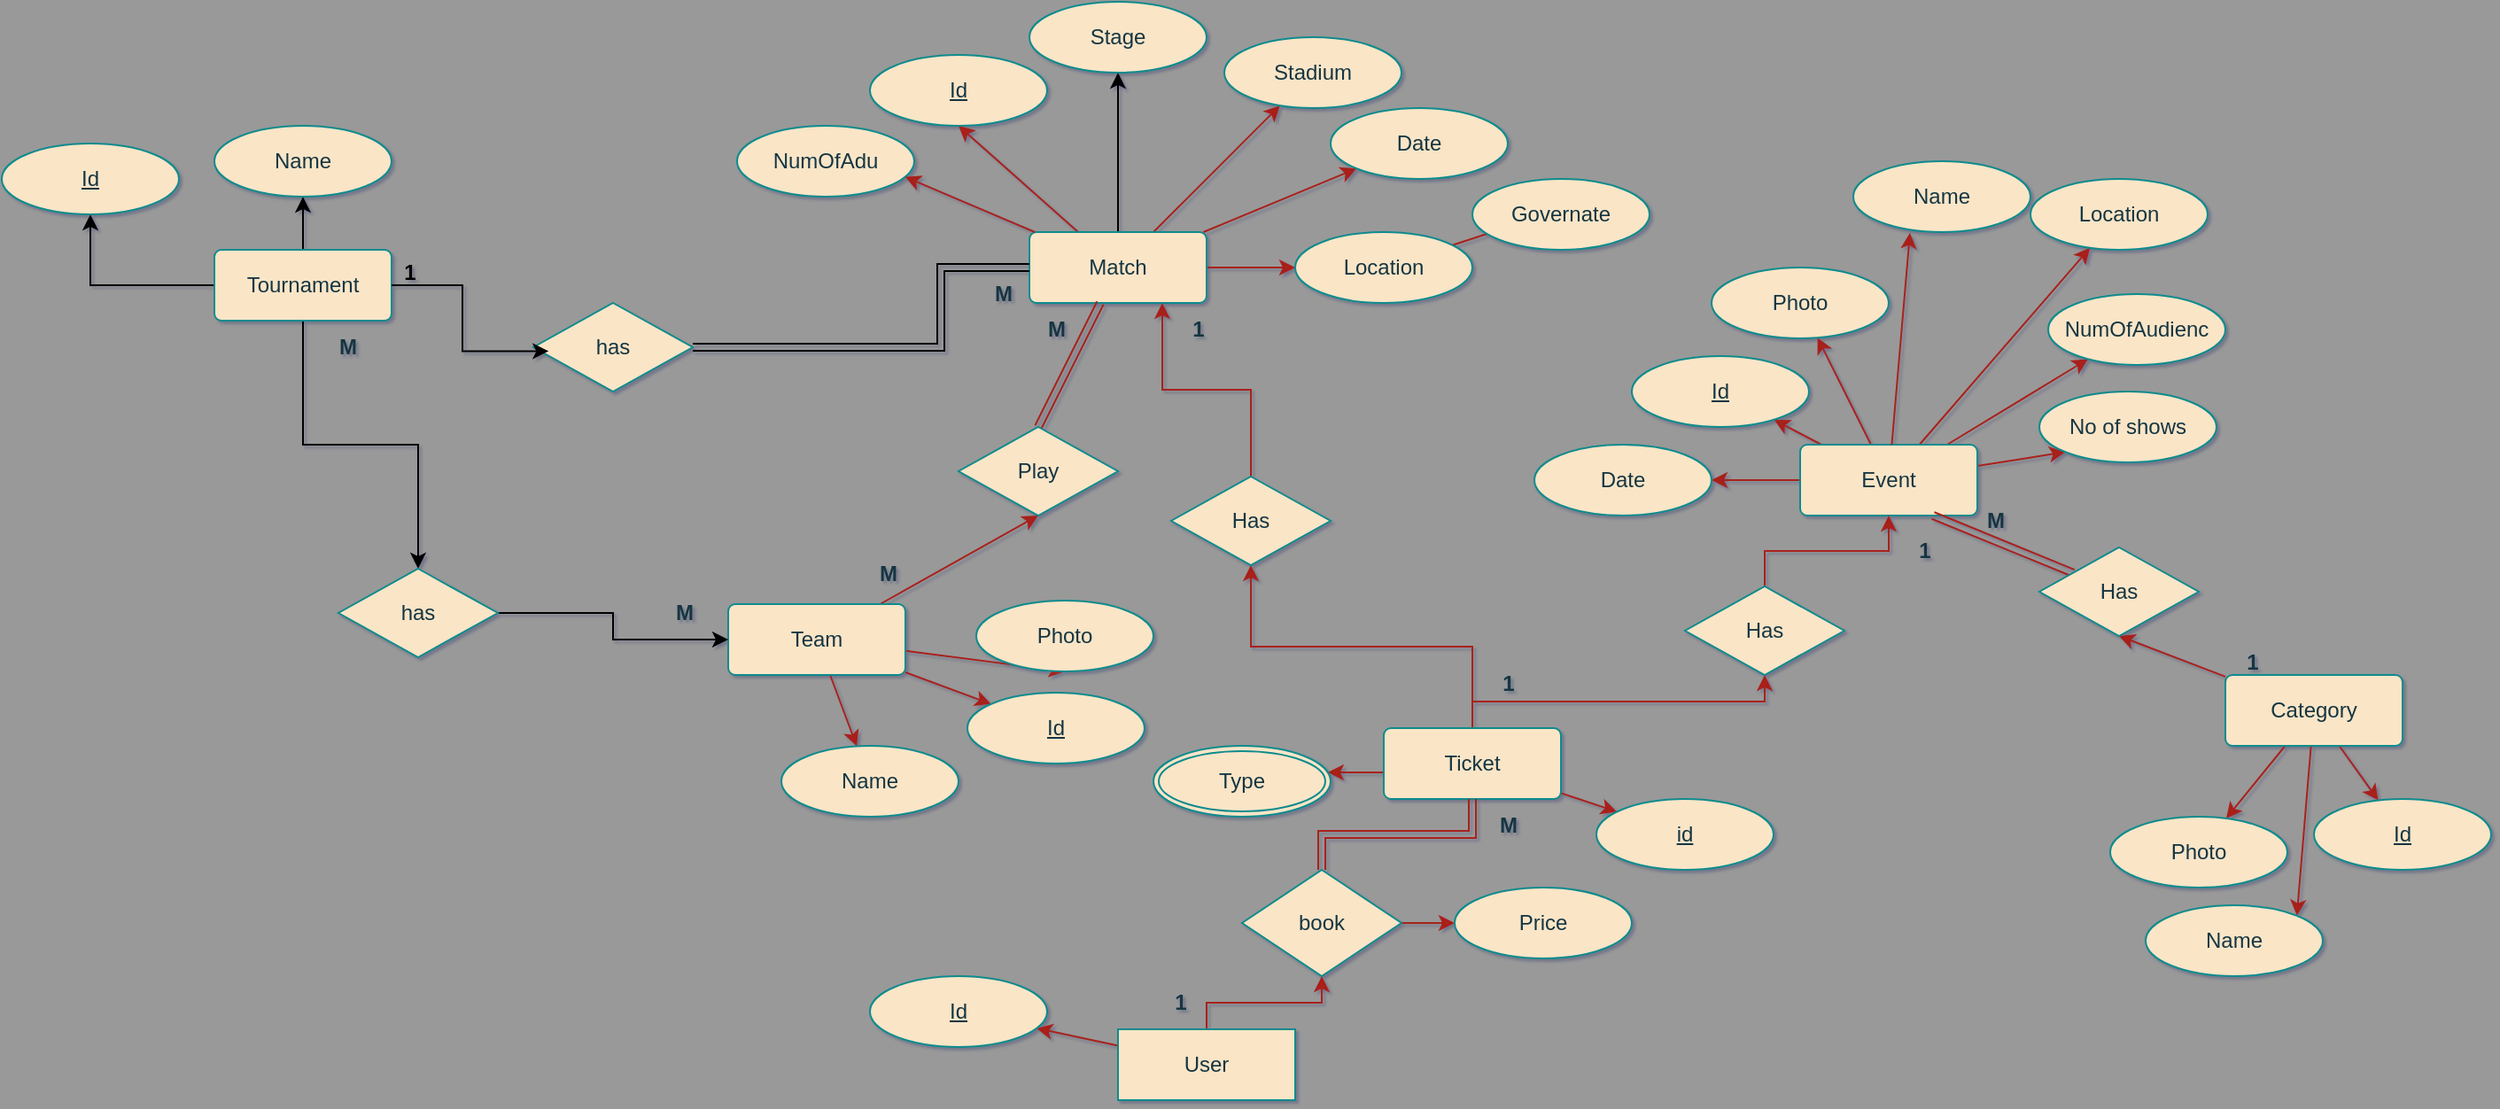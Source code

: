 <mxfile version="24.7.5">
  <diagram id="R2lEEEUBdFMjLlhIrx00" name="Page-1">
    <mxGraphModel dx="1900" dy="629" grid="1" gridSize="10" guides="1" tooltips="1" connect="1" arrows="1" fold="1" page="1" pageScale="1" pageWidth="850" pageHeight="1100" background="#999999" math="0" shadow="1" extFonts="Permanent Marker^https://fonts.googleapis.com/css?family=Permanent+Marker">
      <root>
        <mxCell id="0" />
        <mxCell id="1" parent="0" />
        <mxCell id="DTL4FMl5SA0SyeVDVaDu-17" style="rounded=0;orthogonalLoop=1;jettySize=auto;html=1;entryX=0.5;entryY=1;entryDx=0;entryDy=0;labelBackgroundColor=none;strokeColor=#A8201A;fontColor=default;" parent="1" source="DTL4FMl5SA0SyeVDVaDu-15" target="DTL4FMl5SA0SyeVDVaDu-16" edge="1">
          <mxGeometry relative="1" as="geometry" />
        </mxCell>
        <mxCell id="DTL4FMl5SA0SyeVDVaDu-21" style="edgeStyle=none;rounded=0;orthogonalLoop=1;jettySize=auto;html=1;strokeColor=#A8201A;fontColor=#143642;fillColor=#FAE5C7;" parent="1" source="DTL4FMl5SA0SyeVDVaDu-15" target="DTL4FMl5SA0SyeVDVaDu-20" edge="1">
          <mxGeometry relative="1" as="geometry" />
        </mxCell>
        <mxCell id="DTL4FMl5SA0SyeVDVaDu-25" style="edgeStyle=none;rounded=0;orthogonalLoop=1;jettySize=auto;html=1;entryX=0;entryY=1;entryDx=0;entryDy=0;strokeColor=#A8201A;fontColor=#143642;fillColor=#FAE5C7;" parent="1" source="DTL4FMl5SA0SyeVDVaDu-15" target="DTL4FMl5SA0SyeVDVaDu-24" edge="1">
          <mxGeometry relative="1" as="geometry" />
        </mxCell>
        <mxCell id="DTL4FMl5SA0SyeVDVaDu-53" style="edgeStyle=none;rounded=0;orthogonalLoop=1;jettySize=auto;html=1;entryX=0;entryY=0.5;entryDx=0;entryDy=0;strokeColor=#A8201A;fontColor=#143642;fillColor=#FAE5C7;" parent="1" source="DTL4FMl5SA0SyeVDVaDu-15" target="DTL4FMl5SA0SyeVDVaDu-52" edge="1">
          <mxGeometry relative="1" as="geometry" />
        </mxCell>
        <mxCell id="25H_QaQ5d9fI0RC5Xfll-1" style="edgeStyle=orthogonalEdgeStyle;rounded=0;orthogonalLoop=1;jettySize=auto;html=1;" edge="1" parent="1" source="DTL4FMl5SA0SyeVDVaDu-15" target="DTL4FMl5SA0SyeVDVaDu-56">
          <mxGeometry relative="1" as="geometry">
            <mxPoint x="80" y="120" as="targetPoint" />
          </mxGeometry>
        </mxCell>
        <mxCell id="DTL4FMl5SA0SyeVDVaDu-15" value="Match" style="rounded=1;arcSize=10;whiteSpace=wrap;html=1;align=center;labelBackgroundColor=none;fillColor=#FAE5C7;strokeColor=#0F8B8D;fontColor=#143642;" parent="1" vertex="1">
          <mxGeometry x="30" y="170" width="100" height="40" as="geometry" />
        </mxCell>
        <mxCell id="DTL4FMl5SA0SyeVDVaDu-16" value="&lt;u&gt;Id&lt;/u&gt;" style="ellipse;whiteSpace=wrap;html=1;align=center;labelBackgroundColor=none;fillColor=#FAE5C7;strokeColor=#0F8B8D;fontColor=#143642;" parent="1" vertex="1">
          <mxGeometry x="-60" y="70" width="100" height="40" as="geometry" />
        </mxCell>
        <mxCell id="DTL4FMl5SA0SyeVDVaDu-20" value="Stadium" style="ellipse;whiteSpace=wrap;html=1;align=center;strokeColor=#0F8B8D;fontColor=#143642;fillColor=#FAE5C7;" parent="1" vertex="1">
          <mxGeometry x="140" y="60" width="100" height="40" as="geometry" />
        </mxCell>
        <mxCell id="DTL4FMl5SA0SyeVDVaDu-24" value="Date" style="ellipse;whiteSpace=wrap;html=1;align=center;strokeColor=#0F8B8D;fontColor=#143642;fillColor=#FAE5C7;" parent="1" vertex="1">
          <mxGeometry x="200" y="100" width="100" height="40" as="geometry" />
        </mxCell>
        <mxCell id="DTL4FMl5SA0SyeVDVaDu-26" value="NumOfAdu" style="ellipse;whiteSpace=wrap;html=1;align=center;strokeColor=#0F8B8D;fontColor=#143642;fillColor=#FAE5C7;" parent="1" vertex="1">
          <mxGeometry x="-135" y="110" width="100" height="40" as="geometry" />
        </mxCell>
        <mxCell id="DTL4FMl5SA0SyeVDVaDu-27" style="edgeStyle=none;rounded=0;orthogonalLoop=1;jettySize=auto;html=1;entryX=0.948;entryY=0.72;entryDx=0;entryDy=0;entryPerimeter=0;strokeColor=#A8201A;fontColor=#143642;fillColor=#FAE5C7;" parent="1" source="DTL4FMl5SA0SyeVDVaDu-15" target="DTL4FMl5SA0SyeVDVaDu-26" edge="1">
          <mxGeometry relative="1" as="geometry" />
        </mxCell>
        <mxCell id="DTL4FMl5SA0SyeVDVaDu-39" style="edgeStyle=none;rounded=0;orthogonalLoop=1;jettySize=auto;html=1;strokeColor=#A8201A;fontColor=#143642;fillColor=#FAE5C7;" parent="1" source="DTL4FMl5SA0SyeVDVaDu-37" target="DTL4FMl5SA0SyeVDVaDu-38" edge="1">
          <mxGeometry relative="1" as="geometry" />
        </mxCell>
        <mxCell id="DTL4FMl5SA0SyeVDVaDu-43" style="edgeStyle=none;rounded=0;orthogonalLoop=1;jettySize=auto;html=1;entryX=0.5;entryY=1;entryDx=0;entryDy=0;strokeColor=#A8201A;fontColor=#143642;fillColor=#FAE5C7;" parent="1" source="DTL4FMl5SA0SyeVDVaDu-37" target="DTL4FMl5SA0SyeVDVaDu-41" edge="1">
          <mxGeometry relative="1" as="geometry" />
        </mxCell>
        <mxCell id="DTL4FMl5SA0SyeVDVaDu-44" style="edgeStyle=none;rounded=0;orthogonalLoop=1;jettySize=auto;html=1;strokeColor=#A8201A;fontColor=#143642;fillColor=#FAE5C7;" parent="1" source="DTL4FMl5SA0SyeVDVaDu-37" target="DTL4FMl5SA0SyeVDVaDu-40" edge="1">
          <mxGeometry relative="1" as="geometry" />
        </mxCell>
        <mxCell id="DTL4FMl5SA0SyeVDVaDu-47" style="edgeStyle=none;rounded=0;orthogonalLoop=1;jettySize=auto;html=1;entryX=0.5;entryY=1;entryDx=0;entryDy=0;strokeColor=#A8201A;fontColor=#143642;fillColor=#FAE5C7;" parent="1" source="DTL4FMl5SA0SyeVDVaDu-37" target="DTL4FMl5SA0SyeVDVaDu-45" edge="1">
          <mxGeometry relative="1" as="geometry" />
        </mxCell>
        <mxCell id="DTL4FMl5SA0SyeVDVaDu-37" value="Team" style="rounded=1;arcSize=10;whiteSpace=wrap;html=1;align=center;strokeColor=#0F8B8D;fontColor=#143642;fillColor=#FAE5C7;" parent="1" vertex="1">
          <mxGeometry x="-140" y="380" width="100" height="40" as="geometry" />
        </mxCell>
        <mxCell id="DTL4FMl5SA0SyeVDVaDu-38" value="Id" style="ellipse;whiteSpace=wrap;html=1;align=center;fontStyle=4;strokeColor=#0F8B8D;fontColor=#143642;fillColor=#FAE5C7;" parent="1" vertex="1">
          <mxGeometry x="-5" y="430" width="100" height="40" as="geometry" />
        </mxCell>
        <mxCell id="DTL4FMl5SA0SyeVDVaDu-40" value="Name" style="ellipse;whiteSpace=wrap;html=1;align=center;strokeColor=#0F8B8D;fontColor=#143642;fillColor=#FAE5C7;" parent="1" vertex="1">
          <mxGeometry x="-110" y="460" width="100" height="40" as="geometry" />
        </mxCell>
        <mxCell id="DTL4FMl5SA0SyeVDVaDu-41" value="Photo" style="ellipse;whiteSpace=wrap;html=1;align=center;strokeColor=#0F8B8D;fontColor=#143642;fillColor=#FAE5C7;" parent="1" vertex="1">
          <mxGeometry y="378" width="100" height="40" as="geometry" />
        </mxCell>
        <mxCell id="DTL4FMl5SA0SyeVDVaDu-48" style="edgeStyle=none;rounded=0;orthogonalLoop=1;jettySize=auto;html=1;exitX=0.5;exitY=0;exitDx=0;exitDy=0;strokeColor=#A8201A;fontColor=#143642;fillColor=#FAE5C7;shape=link;" parent="1" source="DTL4FMl5SA0SyeVDVaDu-45" target="DTL4FMl5SA0SyeVDVaDu-15" edge="1">
          <mxGeometry relative="1" as="geometry" />
        </mxCell>
        <mxCell id="DTL4FMl5SA0SyeVDVaDu-45" value="Play" style="shape=rhombus;perimeter=rhombusPerimeter;whiteSpace=wrap;html=1;align=center;strokeColor=#0F8B8D;fontColor=#143642;fillColor=#FAE5C7;" parent="1" vertex="1">
          <mxGeometry x="-10" y="280" width="90" height="50" as="geometry" />
        </mxCell>
        <mxCell id="DTL4FMl5SA0SyeVDVaDu-46" style="edgeStyle=none;rounded=0;orthogonalLoop=1;jettySize=auto;html=1;exitX=1;exitY=0.5;exitDx=0;exitDy=0;strokeColor=#A8201A;fontColor=#143642;fillColor=#FAE5C7;" parent="1" source="DTL4FMl5SA0SyeVDVaDu-45" target="DTL4FMl5SA0SyeVDVaDu-45" edge="1">
          <mxGeometry relative="1" as="geometry" />
        </mxCell>
        <mxCell id="DTL4FMl5SA0SyeVDVaDu-49" value="&lt;b&gt;M&lt;/b&gt;" style="text;html=1;align=center;verticalAlign=middle;resizable=0;points=[];autosize=1;strokeColor=none;fillColor=none;fontColor=#143642;" parent="1" vertex="1">
          <mxGeometry x="30" y="210" width="30" height="30" as="geometry" />
        </mxCell>
        <mxCell id="DTL4FMl5SA0SyeVDVaDu-50" value="&lt;b&gt;M&lt;/b&gt;" style="text;html=1;align=center;verticalAlign=middle;resizable=0;points=[];autosize=1;strokeColor=none;fillColor=none;fontColor=#143642;" parent="1" vertex="1">
          <mxGeometry x="-65" y="348" width="30" height="30" as="geometry" />
        </mxCell>
        <mxCell id="DTL4FMl5SA0SyeVDVaDu-55" style="edgeStyle=none;rounded=0;orthogonalLoop=1;jettySize=auto;html=1;entryX=1;entryY=0;entryDx=0;entryDy=0;strokeColor=#A8201A;fontColor=#143642;fillColor=#FAE5C7;" parent="1" source="DTL4FMl5SA0SyeVDVaDu-52" target="DTL4FMl5SA0SyeVDVaDu-54" edge="1">
          <mxGeometry relative="1" as="geometry" />
        </mxCell>
        <mxCell id="DTL4FMl5SA0SyeVDVaDu-52" value="Location" style="ellipse;whiteSpace=wrap;html=1;align=center;strokeColor=#0F8B8D;fontColor=#143642;fillColor=#FAE5C7;" parent="1" vertex="1">
          <mxGeometry x="180" y="170" width="100" height="40" as="geometry" />
        </mxCell>
        <mxCell id="DTL4FMl5SA0SyeVDVaDu-54" value="Governate" style="ellipse;whiteSpace=wrap;html=1;align=center;strokeColor=#0F8B8D;fontColor=#143642;fillColor=#FAE5C7;" parent="1" vertex="1">
          <mxGeometry x="280" y="140" width="100" height="40" as="geometry" />
        </mxCell>
        <mxCell id="DTL4FMl5SA0SyeVDVaDu-56" value="Stage" style="ellipse;whiteSpace=wrap;html=1;align=center;strokeColor=#0F8B8D;fontColor=#143642;fillColor=#FAE5C7;" parent="1" vertex="1">
          <mxGeometry x="30" y="40" width="100" height="40" as="geometry" />
        </mxCell>
        <mxCell id="DTL4FMl5SA0SyeVDVaDu-66" style="edgeStyle=none;rounded=0;orthogonalLoop=1;jettySize=auto;html=1;strokeColor=#A8201A;fontColor=#143642;fillColor=#FAE5C7;" parent="1" source="DTL4FMl5SA0SyeVDVaDu-60" target="DTL4FMl5SA0SyeVDVaDu-65" edge="1">
          <mxGeometry relative="1" as="geometry" />
        </mxCell>
        <mxCell id="DTL4FMl5SA0SyeVDVaDu-67" style="edgeStyle=none;rounded=0;orthogonalLoop=1;jettySize=auto;html=1;strokeColor=#A8201A;fontColor=#143642;fillColor=#FAE5C7;" parent="1" source="DTL4FMl5SA0SyeVDVaDu-60" target="DTL4FMl5SA0SyeVDVaDu-61" edge="1">
          <mxGeometry relative="1" as="geometry" />
        </mxCell>
        <mxCell id="DTL4FMl5SA0SyeVDVaDu-68" style="edgeStyle=none;rounded=0;orthogonalLoop=1;jettySize=auto;html=1;entryX=1;entryY=0;entryDx=0;entryDy=0;strokeColor=#A8201A;fontColor=#143642;fillColor=#FAE5C7;" parent="1" source="DTL4FMl5SA0SyeVDVaDu-60" target="DTL4FMl5SA0SyeVDVaDu-63" edge="1">
          <mxGeometry relative="1" as="geometry" />
        </mxCell>
        <mxCell id="DTL4FMl5SA0SyeVDVaDu-82" style="edgeStyle=none;rounded=0;orthogonalLoop=1;jettySize=auto;html=1;entryX=0.5;entryY=1;entryDx=0;entryDy=0;strokeColor=#A8201A;fontColor=#143642;fillColor=#FAE5C7;" parent="1" source="DTL4FMl5SA0SyeVDVaDu-60" target="DTL4FMl5SA0SyeVDVaDu-81" edge="1">
          <mxGeometry relative="1" as="geometry" />
        </mxCell>
        <mxCell id="DTL4FMl5SA0SyeVDVaDu-60" value="Category" style="rounded=1;arcSize=10;whiteSpace=wrap;html=1;align=center;strokeColor=#0F8B8D;fontColor=#143642;fillColor=#FAE5C7;" parent="1" vertex="1">
          <mxGeometry x="705" y="420" width="100" height="40" as="geometry" />
        </mxCell>
        <mxCell id="DTL4FMl5SA0SyeVDVaDu-61" value="Id" style="ellipse;whiteSpace=wrap;html=1;align=center;fontStyle=4;strokeColor=#0F8B8D;fontColor=#143642;fillColor=#FAE5C7;" parent="1" vertex="1">
          <mxGeometry x="755" y="490" width="100" height="40" as="geometry" />
        </mxCell>
        <mxCell id="DTL4FMl5SA0SyeVDVaDu-63" value="Name" style="ellipse;whiteSpace=wrap;html=1;align=center;strokeColor=#0F8B8D;fontColor=#143642;fillColor=#FAE5C7;" parent="1" vertex="1">
          <mxGeometry x="660" y="550" width="100" height="40" as="geometry" />
        </mxCell>
        <mxCell id="DTL4FMl5SA0SyeVDVaDu-65" value="Photo" style="ellipse;whiteSpace=wrap;html=1;align=center;strokeColor=#0F8B8D;fontColor=#143642;fillColor=#FAE5C7;" parent="1" vertex="1">
          <mxGeometry x="640" y="500" width="100" height="40" as="geometry" />
        </mxCell>
        <mxCell id="DTL4FMl5SA0SyeVDVaDu-72" style="edgeStyle=none;rounded=0;orthogonalLoop=1;jettySize=auto;html=1;strokeColor=#A8201A;fontColor=#143642;fillColor=#FAE5C7;" parent="1" source="DTL4FMl5SA0SyeVDVaDu-70" target="DTL4FMl5SA0SyeVDVaDu-71" edge="1">
          <mxGeometry relative="1" as="geometry" />
        </mxCell>
        <mxCell id="DTL4FMl5SA0SyeVDVaDu-75" style="edgeStyle=none;rounded=0;orthogonalLoop=1;jettySize=auto;html=1;entryX=0;entryY=1;entryDx=0;entryDy=0;strokeColor=#A8201A;fontColor=#143642;fillColor=#FAE5C7;" parent="1" source="DTL4FMl5SA0SyeVDVaDu-70" target="DTL4FMl5SA0SyeVDVaDu-74" edge="1">
          <mxGeometry relative="1" as="geometry" />
        </mxCell>
        <mxCell id="DTL4FMl5SA0SyeVDVaDu-78" style="edgeStyle=none;rounded=0;orthogonalLoop=1;jettySize=auto;html=1;entryX=1;entryY=0.5;entryDx=0;entryDy=0;strokeColor=#A8201A;fontColor=#143642;fillColor=#FAE5C7;" parent="1" source="DTL4FMl5SA0SyeVDVaDu-70" target="DTL4FMl5SA0SyeVDVaDu-77" edge="1">
          <mxGeometry relative="1" as="geometry" />
        </mxCell>
        <mxCell id="DTL4FMl5SA0SyeVDVaDu-80" style="edgeStyle=none;rounded=0;orthogonalLoop=1;jettySize=auto;html=1;strokeColor=#A8201A;fontColor=#143642;fillColor=#FAE5C7;" parent="1" source="DTL4FMl5SA0SyeVDVaDu-70" target="DTL4FMl5SA0SyeVDVaDu-79" edge="1">
          <mxGeometry relative="1" as="geometry" />
        </mxCell>
        <mxCell id="DTL4FMl5SA0SyeVDVaDu-118" style="rounded=0;orthogonalLoop=1;jettySize=auto;elbow=vertical;html=1;strokeColor=#A8201A;fontColor=#143642;fillColor=#FAE5C7;" parent="1" source="DTL4FMl5SA0SyeVDVaDu-70" target="DTL4FMl5SA0SyeVDVaDu-117" edge="1">
          <mxGeometry relative="1" as="geometry" />
        </mxCell>
        <mxCell id="DTL4FMl5SA0SyeVDVaDu-120" style="rounded=0;orthogonalLoop=1;jettySize=auto;elbow=vertical;html=1;strokeColor=#A8201A;fontColor=#143642;fillColor=#FAE5C7;" parent="1" source="DTL4FMl5SA0SyeVDVaDu-70" target="DTL4FMl5SA0SyeVDVaDu-119" edge="1">
          <mxGeometry relative="1" as="geometry" />
        </mxCell>
        <mxCell id="DTL4FMl5SA0SyeVDVaDu-70" value="Event" style="rounded=1;arcSize=10;whiteSpace=wrap;html=1;align=center;strokeColor=#0F8B8D;fontColor=#143642;fillColor=#FAE5C7;" parent="1" vertex="1">
          <mxGeometry x="465" y="290" width="100" height="40" as="geometry" />
        </mxCell>
        <mxCell id="DTL4FMl5SA0SyeVDVaDu-71" value="Id" style="ellipse;whiteSpace=wrap;html=1;align=center;fontStyle=4;strokeColor=#0F8B8D;fontColor=#143642;fillColor=#FAE5C7;" parent="1" vertex="1">
          <mxGeometry x="370" y="240" width="100" height="40" as="geometry" />
        </mxCell>
        <mxCell id="DTL4FMl5SA0SyeVDVaDu-73" value="Name" style="ellipse;whiteSpace=wrap;html=1;align=center;strokeColor=#0F8B8D;fontColor=#143642;fillColor=#FAE5C7;" parent="1" vertex="1">
          <mxGeometry x="495" y="130" width="100" height="40" as="geometry" />
        </mxCell>
        <mxCell id="DTL4FMl5SA0SyeVDVaDu-74" value="No of shows" style="ellipse;whiteSpace=wrap;html=1;align=center;strokeColor=#0F8B8D;fontColor=#143642;fillColor=#FAE5C7;" parent="1" vertex="1">
          <mxGeometry x="600" y="260" width="100" height="40" as="geometry" />
        </mxCell>
        <mxCell id="DTL4FMl5SA0SyeVDVaDu-76" style="edgeStyle=none;rounded=0;orthogonalLoop=1;jettySize=auto;html=1;entryX=0.32;entryY=1.01;entryDx=0;entryDy=0;entryPerimeter=0;strokeColor=#A8201A;fontColor=#143642;fillColor=#FAE5C7;" parent="1" source="DTL4FMl5SA0SyeVDVaDu-70" target="DTL4FMl5SA0SyeVDVaDu-73" edge="1">
          <mxGeometry relative="1" as="geometry" />
        </mxCell>
        <mxCell id="DTL4FMl5SA0SyeVDVaDu-77" value="Date" style="ellipse;whiteSpace=wrap;html=1;align=center;strokeColor=#0F8B8D;fontColor=#143642;fillColor=#FAE5C7;" parent="1" vertex="1">
          <mxGeometry x="315" y="290" width="100" height="40" as="geometry" />
        </mxCell>
        <mxCell id="DTL4FMl5SA0SyeVDVaDu-79" value="Photo" style="ellipse;whiteSpace=wrap;html=1;align=center;strokeColor=#0F8B8D;fontColor=#143642;fillColor=#FAE5C7;" parent="1" vertex="1">
          <mxGeometry x="415" y="190" width="100" height="40" as="geometry" />
        </mxCell>
        <mxCell id="DTL4FMl5SA0SyeVDVaDu-83" style="edgeStyle=none;rounded=0;orthogonalLoop=1;jettySize=auto;html=1;entryX=0.75;entryY=1;entryDx=0;entryDy=0;strokeColor=#A8201A;fontColor=#143642;fillColor=#FAE5C7;shape=link;" parent="1" source="DTL4FMl5SA0SyeVDVaDu-81" target="DTL4FMl5SA0SyeVDVaDu-70" edge="1">
          <mxGeometry relative="1" as="geometry" />
        </mxCell>
        <mxCell id="DTL4FMl5SA0SyeVDVaDu-81" value="Has" style="shape=rhombus;perimeter=rhombusPerimeter;whiteSpace=wrap;html=1;align=center;strokeColor=#0F8B8D;fontColor=#143642;fillColor=#FAE5C7;" parent="1" vertex="1">
          <mxGeometry x="600" y="348" width="90" height="50" as="geometry" />
        </mxCell>
        <mxCell id="DTL4FMl5SA0SyeVDVaDu-84" value="&lt;b&gt;1&lt;/b&gt;" style="text;html=1;align=center;verticalAlign=middle;resizable=0;points=[];autosize=1;strokeColor=none;fillColor=none;fontColor=#143642;" parent="1" vertex="1">
          <mxGeometry x="705" y="398" width="30" height="30" as="geometry" />
        </mxCell>
        <mxCell id="DTL4FMl5SA0SyeVDVaDu-85" value="&lt;b&gt;M&lt;/b&gt;" style="text;html=1;align=center;verticalAlign=middle;resizable=0;points=[];autosize=1;strokeColor=none;fillColor=none;fontColor=#143642;" parent="1" vertex="1">
          <mxGeometry x="560" y="318" width="30" height="30" as="geometry" />
        </mxCell>
        <mxCell id="DTL4FMl5SA0SyeVDVaDu-89" style="edgeStyle=none;rounded=0;orthogonalLoop=1;jettySize=auto;html=1;strokeColor=#A8201A;fontColor=#143642;fillColor=#FAE5C7;" parent="1" source="DTL4FMl5SA0SyeVDVaDu-86" target="DTL4FMl5SA0SyeVDVaDu-88" edge="1">
          <mxGeometry relative="1" as="geometry" />
        </mxCell>
        <mxCell id="DTL4FMl5SA0SyeVDVaDu-104" style="edgeStyle=elbowEdgeStyle;rounded=0;orthogonalLoop=1;jettySize=auto;elbow=vertical;html=1;strokeColor=#A8201A;fontColor=#143642;fillColor=#FAE5C7;" parent="1" source="DTL4FMl5SA0SyeVDVaDu-86" target="DTL4FMl5SA0SyeVDVaDu-103" edge="1">
          <mxGeometry relative="1" as="geometry" />
        </mxCell>
        <mxCell id="DTL4FMl5SA0SyeVDVaDu-109" style="edgeStyle=elbowEdgeStyle;rounded=0;orthogonalLoop=1;jettySize=auto;elbow=vertical;html=1;entryX=0.5;entryY=1;entryDx=0;entryDy=0;strokeColor=#A8201A;fontColor=#143642;fillColor=#FAE5C7;" parent="1" source="DTL4FMl5SA0SyeVDVaDu-86" target="DTL4FMl5SA0SyeVDVaDu-108" edge="1">
          <mxGeometry relative="1" as="geometry" />
        </mxCell>
        <mxCell id="DTL4FMl5SA0SyeVDVaDu-112" style="edgeStyle=elbowEdgeStyle;rounded=0;orthogonalLoop=1;jettySize=auto;elbow=vertical;html=1;strokeColor=#A8201A;fontColor=#143642;fillColor=#FAE5C7;" parent="1" source="DTL4FMl5SA0SyeVDVaDu-86" target="DTL4FMl5SA0SyeVDVaDu-111" edge="1">
          <mxGeometry relative="1" as="geometry">
            <mxPoint x="270" y="447.5" as="sourcePoint" />
            <mxPoint x="155" y="372.5" as="targetPoint" />
          </mxGeometry>
        </mxCell>
        <mxCell id="DTL4FMl5SA0SyeVDVaDu-86" value="Ticket" style="rounded=1;arcSize=10;whiteSpace=wrap;html=1;align=center;strokeColor=#0F8B8D;fontColor=#143642;fillColor=#FAE5C7;" parent="1" vertex="1">
          <mxGeometry x="230" y="450" width="100" height="40" as="geometry" />
        </mxCell>
        <mxCell id="DTL4FMl5SA0SyeVDVaDu-88" value="id" style="ellipse;whiteSpace=wrap;html=1;align=center;fontStyle=4;strokeColor=#0F8B8D;fontColor=#143642;fillColor=#FAE5C7;" parent="1" vertex="1">
          <mxGeometry x="350" y="490" width="100" height="40" as="geometry" />
        </mxCell>
        <mxCell id="DTL4FMl5SA0SyeVDVaDu-93" style="edgeStyle=none;rounded=0;orthogonalLoop=1;jettySize=auto;html=1;strokeColor=#A8201A;fontColor=#143642;fillColor=#FAE5C7;" parent="1" source="DTL4FMl5SA0SyeVDVaDu-91" target="DTL4FMl5SA0SyeVDVaDu-92" edge="1">
          <mxGeometry relative="1" as="geometry" />
        </mxCell>
        <mxCell id="DTL4FMl5SA0SyeVDVaDu-99" style="edgeStyle=elbowEdgeStyle;rounded=0;orthogonalLoop=1;jettySize=auto;elbow=vertical;html=1;entryX=0.5;entryY=1;entryDx=0;entryDy=0;strokeColor=#A8201A;fontColor=#143642;fillColor=#FAE5C7;" parent="1" source="DTL4FMl5SA0SyeVDVaDu-91" target="DTL4FMl5SA0SyeVDVaDu-94" edge="1">
          <mxGeometry relative="1" as="geometry" />
        </mxCell>
        <mxCell id="DTL4FMl5SA0SyeVDVaDu-91" value="User" style="whiteSpace=wrap;html=1;align=center;strokeColor=#0F8B8D;fontColor=#143642;fillColor=#FAE5C7;" parent="1" vertex="1">
          <mxGeometry x="80" y="620" width="100" height="40" as="geometry" />
        </mxCell>
        <mxCell id="DTL4FMl5SA0SyeVDVaDu-92" value="Id" style="ellipse;whiteSpace=wrap;html=1;align=center;fontStyle=4;strokeColor=#0F8B8D;fontColor=#143642;fillColor=#FAE5C7;" parent="1" vertex="1">
          <mxGeometry x="-60" y="590" width="100" height="40" as="geometry" />
        </mxCell>
        <mxCell id="DTL4FMl5SA0SyeVDVaDu-98" style="edgeStyle=elbowEdgeStyle;rounded=0;orthogonalLoop=1;jettySize=auto;elbow=vertical;html=1;entryX=0.5;entryY=1;entryDx=0;entryDy=0;strokeColor=#A8201A;fontColor=#143642;fillColor=#FAE5C7;shape=link;" parent="1" source="DTL4FMl5SA0SyeVDVaDu-94" target="DTL4FMl5SA0SyeVDVaDu-86" edge="1">
          <mxGeometry relative="1" as="geometry" />
        </mxCell>
        <mxCell id="DTL4FMl5SA0SyeVDVaDu-107" style="edgeStyle=elbowEdgeStyle;rounded=0;orthogonalLoop=1;jettySize=auto;elbow=vertical;html=1;strokeColor=#A8201A;fontColor=#143642;fillColor=#FAE5C7;" parent="1" source="DTL4FMl5SA0SyeVDVaDu-94" target="DTL4FMl5SA0SyeVDVaDu-106" edge="1">
          <mxGeometry relative="1" as="geometry" />
        </mxCell>
        <mxCell id="DTL4FMl5SA0SyeVDVaDu-94" value="book" style="shape=rhombus;perimeter=rhombusPerimeter;whiteSpace=wrap;html=1;align=center;strokeColor=#0F8B8D;fontColor=#143642;fillColor=#FAE5C7;" parent="1" vertex="1">
          <mxGeometry x="150" y="530" width="90" height="60" as="geometry" />
        </mxCell>
        <mxCell id="DTL4FMl5SA0SyeVDVaDu-100" value="&lt;b&gt;1&lt;/b&gt;" style="text;html=1;align=center;verticalAlign=middle;resizable=0;points=[];autosize=1;strokeColor=none;fillColor=none;fontColor=#143642;" parent="1" vertex="1">
          <mxGeometry x="100" y="590" width="30" height="30" as="geometry" />
        </mxCell>
        <mxCell id="DTL4FMl5SA0SyeVDVaDu-102" value="&lt;b&gt;M&lt;/b&gt;" style="text;html=1;align=center;verticalAlign=middle;resizable=0;points=[];autosize=1;strokeColor=none;fillColor=none;fontColor=#143642;" parent="1" vertex="1">
          <mxGeometry x="285" y="490" width="30" height="30" as="geometry" />
        </mxCell>
        <mxCell id="DTL4FMl5SA0SyeVDVaDu-103" value="Type" style="ellipse;shape=doubleEllipse;margin=3;whiteSpace=wrap;html=1;align=center;strokeColor=#0F8B8D;fontColor=#143642;fillColor=#FAE5C7;" parent="1" vertex="1">
          <mxGeometry x="100" y="460" width="100" height="40" as="geometry" />
        </mxCell>
        <mxCell id="DTL4FMl5SA0SyeVDVaDu-106" value="Price" style="ellipse;whiteSpace=wrap;html=1;align=center;strokeColor=#0F8B8D;fontColor=#143642;fillColor=#FAE5C7;" parent="1" vertex="1">
          <mxGeometry x="270" y="540" width="100" height="40" as="geometry" />
        </mxCell>
        <mxCell id="DTL4FMl5SA0SyeVDVaDu-110" style="edgeStyle=elbowEdgeStyle;rounded=0;orthogonalLoop=1;jettySize=auto;elbow=vertical;html=1;strokeColor=#A8201A;fontColor=#143642;fillColor=#FAE5C7;" parent="1" source="DTL4FMl5SA0SyeVDVaDu-108" target="DTL4FMl5SA0SyeVDVaDu-70" edge="1">
          <mxGeometry relative="1" as="geometry" />
        </mxCell>
        <mxCell id="DTL4FMl5SA0SyeVDVaDu-108" value="Has" style="shape=rhombus;perimeter=rhombusPerimeter;whiteSpace=wrap;html=1;align=center;strokeColor=#0F8B8D;fontColor=#143642;fillColor=#FAE5C7;" parent="1" vertex="1">
          <mxGeometry x="400" y="370" width="90" height="50" as="geometry" />
        </mxCell>
        <mxCell id="DTL4FMl5SA0SyeVDVaDu-113" style="edgeStyle=elbowEdgeStyle;rounded=0;orthogonalLoop=1;jettySize=auto;elbow=vertical;html=1;entryX=0.75;entryY=1;entryDx=0;entryDy=0;strokeColor=#A8201A;fontColor=#143642;fillColor=#FAE5C7;" parent="1" source="DTL4FMl5SA0SyeVDVaDu-111" target="DTL4FMl5SA0SyeVDVaDu-15" edge="1">
          <mxGeometry relative="1" as="geometry" />
        </mxCell>
        <mxCell id="DTL4FMl5SA0SyeVDVaDu-111" value="Has" style="shape=rhombus;perimeter=rhombusPerimeter;whiteSpace=wrap;html=1;align=center;strokeColor=#0F8B8D;fontColor=#143642;fillColor=#FAE5C7;" parent="1" vertex="1">
          <mxGeometry x="110" y="308" width="90" height="50" as="geometry" />
        </mxCell>
        <mxCell id="DTL4FMl5SA0SyeVDVaDu-114" value="&lt;b&gt;1&lt;/b&gt;" style="text;html=1;align=center;verticalAlign=middle;resizable=0;points=[];autosize=1;strokeColor=none;fillColor=none;fontColor=#143642;" parent="1" vertex="1">
          <mxGeometry x="285" y="410" width="30" height="30" as="geometry" />
        </mxCell>
        <mxCell id="DTL4FMl5SA0SyeVDVaDu-115" value="&lt;b&gt;1&lt;/b&gt;" style="text;html=1;align=center;verticalAlign=middle;resizable=0;points=[];autosize=1;strokeColor=none;fillColor=none;fontColor=#143642;" parent="1" vertex="1">
          <mxGeometry x="520" y="335" width="30" height="30" as="geometry" />
        </mxCell>
        <mxCell id="DTL4FMl5SA0SyeVDVaDu-116" value="&lt;b&gt;1&lt;/b&gt;" style="text;html=1;align=center;verticalAlign=middle;resizable=0;points=[];autosize=1;strokeColor=none;fillColor=none;fontColor=#143642;" parent="1" vertex="1">
          <mxGeometry x="110" y="210" width="30" height="30" as="geometry" />
        </mxCell>
        <mxCell id="DTL4FMl5SA0SyeVDVaDu-117" value="NumOfAudienc" style="ellipse;whiteSpace=wrap;html=1;align=center;strokeColor=#0F8B8D;fontColor=#143642;fillColor=#FAE5C7;" parent="1" vertex="1">
          <mxGeometry x="605" y="205" width="100" height="40" as="geometry" />
        </mxCell>
        <mxCell id="DTL4FMl5SA0SyeVDVaDu-119" value="Location" style="ellipse;whiteSpace=wrap;html=1;align=center;strokeColor=#0F8B8D;fontColor=#143642;fillColor=#FAE5C7;" parent="1" vertex="1">
          <mxGeometry x="595" y="140" width="100" height="40" as="geometry" />
        </mxCell>
        <mxCell id="DTL4FMl5SA0SyeVDVaDu-121" style="edgeStyle=none;rounded=0;orthogonalLoop=1;jettySize=auto;html=1;exitX=0.5;exitY=1;exitDx=0;exitDy=0;strokeColor=#A8201A;fontColor=#143642;elbow=vertical;fillColor=#FAE5C7;" parent="1" source="DTL4FMl5SA0SyeVDVaDu-73" target="DTL4FMl5SA0SyeVDVaDu-73" edge="1">
          <mxGeometry relative="1" as="geometry" />
        </mxCell>
        <mxCell id="c1lgLrhRSNeZP-fGpuz5-4" style="edgeStyle=orthogonalEdgeStyle;rounded=0;orthogonalLoop=1;jettySize=auto;html=1;entryX=0.5;entryY=1;entryDx=0;entryDy=0;" parent="1" source="c1lgLrhRSNeZP-fGpuz5-1" target="c1lgLrhRSNeZP-fGpuz5-3" edge="1">
          <mxGeometry relative="1" as="geometry" />
        </mxCell>
        <mxCell id="c1lgLrhRSNeZP-fGpuz5-5" style="edgeStyle=orthogonalEdgeStyle;rounded=0;orthogonalLoop=1;jettySize=auto;html=1;entryX=0.5;entryY=1;entryDx=0;entryDy=0;" parent="1" source="c1lgLrhRSNeZP-fGpuz5-1" target="c1lgLrhRSNeZP-fGpuz5-2" edge="1">
          <mxGeometry relative="1" as="geometry" />
        </mxCell>
        <mxCell id="25H_QaQ5d9fI0RC5Xfll-3" style="edgeStyle=orthogonalEdgeStyle;rounded=0;orthogonalLoop=1;jettySize=auto;html=1;" edge="1" parent="1" source="c1lgLrhRSNeZP-fGpuz5-1" target="25H_QaQ5d9fI0RC5Xfll-2">
          <mxGeometry relative="1" as="geometry" />
        </mxCell>
        <mxCell id="c1lgLrhRSNeZP-fGpuz5-1" value="Tournament" style="rounded=1;arcSize=10;whiteSpace=wrap;html=1;align=center;labelBackgroundColor=none;fillColor=#FAE5C7;strokeColor=#0F8B8D;fontColor=#143642;" parent="1" vertex="1">
          <mxGeometry x="-430" y="180" width="100" height="40" as="geometry" />
        </mxCell>
        <mxCell id="c1lgLrhRSNeZP-fGpuz5-2" value="&lt;u&gt;Id&lt;/u&gt;" style="ellipse;whiteSpace=wrap;html=1;align=center;labelBackgroundColor=none;fillColor=#FAE5C7;strokeColor=#0F8B8D;fontColor=#143642;" parent="1" vertex="1">
          <mxGeometry x="-550" y="120" width="100" height="40" as="geometry" />
        </mxCell>
        <mxCell id="c1lgLrhRSNeZP-fGpuz5-3" value="Name" style="ellipse;whiteSpace=wrap;html=1;align=center;strokeColor=#0F8B8D;fontColor=#143642;fillColor=#FAE5C7;" parent="1" vertex="1">
          <mxGeometry x="-430" y="110" width="100" height="40" as="geometry" />
        </mxCell>
        <mxCell id="c1lgLrhRSNeZP-fGpuz5-8" style="edgeStyle=orthogonalEdgeStyle;rounded=0;orthogonalLoop=1;jettySize=auto;html=1;shape=link;" parent="1" source="c1lgLrhRSNeZP-fGpuz5-6" target="DTL4FMl5SA0SyeVDVaDu-15" edge="1">
          <mxGeometry relative="1" as="geometry">
            <Array as="points">
              <mxPoint x="-20" y="235" />
              <mxPoint x="-20" y="190" />
            </Array>
          </mxGeometry>
        </mxCell>
        <mxCell id="c1lgLrhRSNeZP-fGpuz5-6" value="has" style="shape=rhombus;perimeter=rhombusPerimeter;whiteSpace=wrap;html=1;align=center;strokeColor=#0F8B8D;fontColor=#143642;fillColor=#FAE5C7;" parent="1" vertex="1">
          <mxGeometry x="-250" y="210" width="90" height="50" as="geometry" />
        </mxCell>
        <mxCell id="c1lgLrhRSNeZP-fGpuz5-7" style="edgeStyle=orthogonalEdgeStyle;rounded=0;orthogonalLoop=1;jettySize=auto;html=1;entryX=0.096;entryY=0.544;entryDx=0;entryDy=0;entryPerimeter=0;" parent="1" source="c1lgLrhRSNeZP-fGpuz5-1" target="c1lgLrhRSNeZP-fGpuz5-6" edge="1">
          <mxGeometry relative="1" as="geometry" />
        </mxCell>
        <mxCell id="c1lgLrhRSNeZP-fGpuz5-9" value="&lt;b&gt;1&lt;/b&gt;" style="text;html=1;align=center;verticalAlign=middle;resizable=0;points=[];autosize=1;strokeColor=none;fillColor=none;" parent="1" vertex="1">
          <mxGeometry x="-335" y="178" width="30" height="30" as="geometry" />
        </mxCell>
        <mxCell id="c1lgLrhRSNeZP-fGpuz5-10" value="&lt;b&gt;M&lt;/b&gt;" style="text;html=1;align=center;verticalAlign=middle;resizable=0;points=[];autosize=1;strokeColor=none;fillColor=none;fontColor=#143642;" parent="1" vertex="1">
          <mxGeometry y="190" width="30" height="30" as="geometry" />
        </mxCell>
        <mxCell id="c1lgLrhRSNeZP-fGpuz5-12" style="edgeStyle=orthogonalEdgeStyle;rounded=0;orthogonalLoop=1;jettySize=auto;html=1;exitX=0.5;exitY=1;exitDx=0;exitDy=0;" parent="1" source="DTL4FMl5SA0SyeVDVaDu-56" target="DTL4FMl5SA0SyeVDVaDu-56" edge="1">
          <mxGeometry relative="1" as="geometry" />
        </mxCell>
        <mxCell id="25H_QaQ5d9fI0RC5Xfll-4" style="edgeStyle=orthogonalEdgeStyle;rounded=0;orthogonalLoop=1;jettySize=auto;html=1;" edge="1" parent="1" source="25H_QaQ5d9fI0RC5Xfll-2" target="DTL4FMl5SA0SyeVDVaDu-37">
          <mxGeometry relative="1" as="geometry" />
        </mxCell>
        <mxCell id="25H_QaQ5d9fI0RC5Xfll-2" value="has" style="shape=rhombus;perimeter=rhombusPerimeter;whiteSpace=wrap;html=1;align=center;strokeColor=#0F8B8D;fontColor=#143642;fillColor=#FAE5C7;" vertex="1" parent="1">
          <mxGeometry x="-360" y="360" width="90" height="50" as="geometry" />
        </mxCell>
        <mxCell id="25H_QaQ5d9fI0RC5Xfll-5" value="&lt;b&gt;M&lt;/b&gt;" style="text;html=1;align=center;verticalAlign=middle;resizable=0;points=[];autosize=1;strokeColor=none;fillColor=none;fontColor=#143642;" vertex="1" parent="1">
          <mxGeometry x="-370" y="220" width="30" height="30" as="geometry" />
        </mxCell>
        <mxCell id="25H_QaQ5d9fI0RC5Xfll-6" value="&lt;b&gt;M&lt;/b&gt;" style="text;html=1;align=center;verticalAlign=middle;resizable=0;points=[];autosize=1;strokeColor=none;fillColor=none;fontColor=#143642;" vertex="1" parent="1">
          <mxGeometry x="-180" y="370" width="30" height="30" as="geometry" />
        </mxCell>
      </root>
    </mxGraphModel>
  </diagram>
</mxfile>
